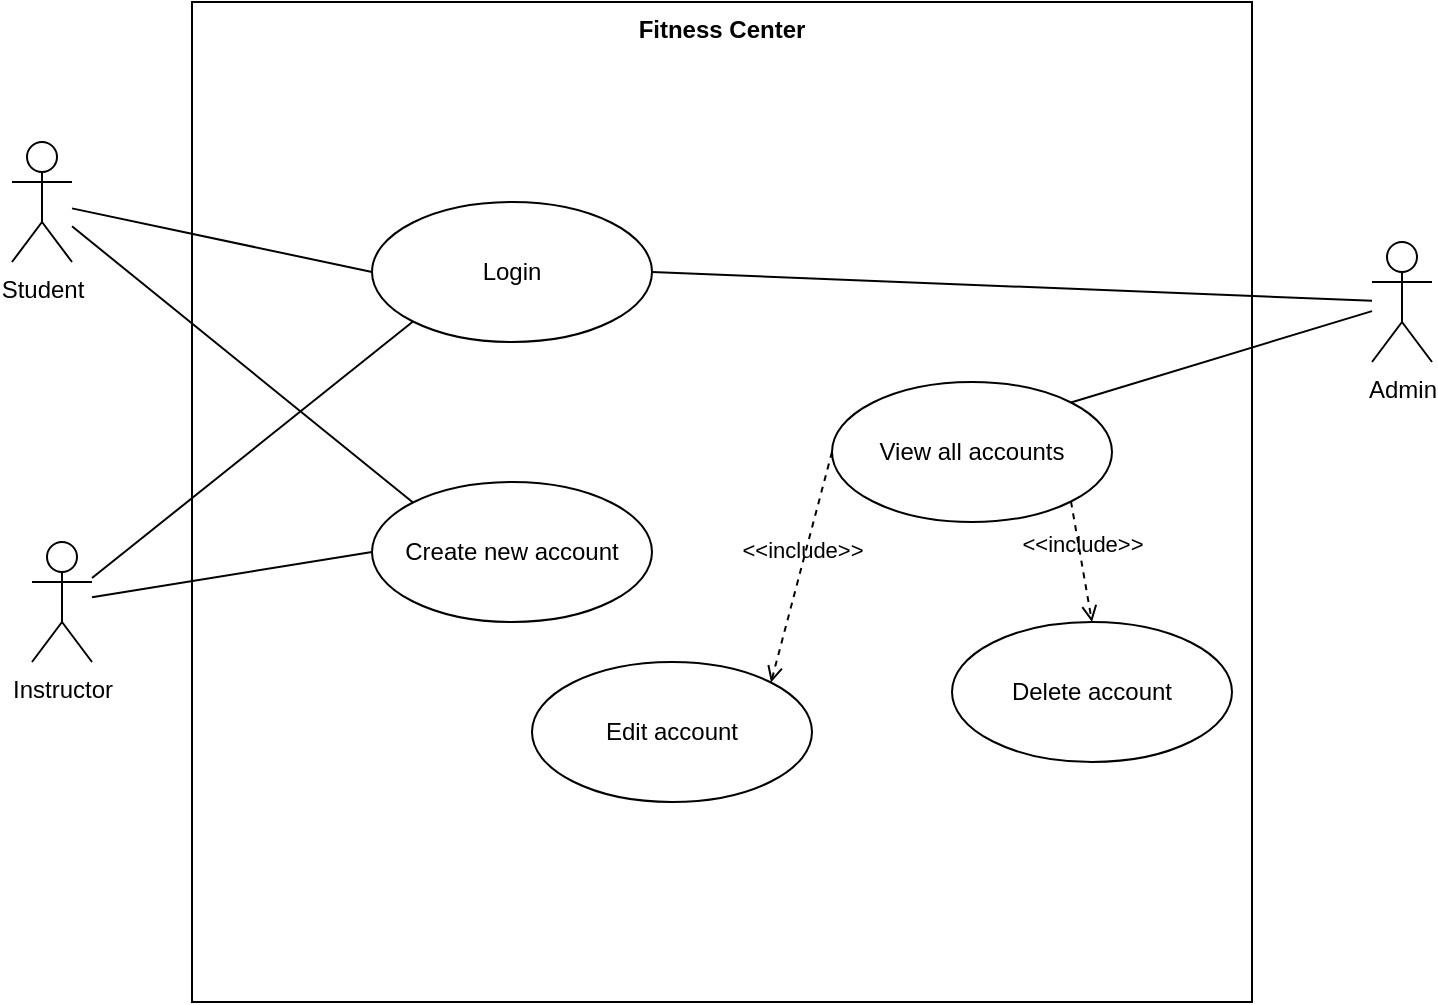 <mxfile version="15.4.3" type="github">
  <diagram id="c0Pue5N_suaAR-4GUEYI" name="Page-1">
    <mxGraphModel dx="1038" dy="579" grid="1" gridSize="10" guides="1" tooltips="1" connect="1" arrows="1" fold="1" page="1" pageScale="1" pageWidth="850" pageHeight="1100" math="0" shadow="0">
      <root>
        <mxCell id="0" />
        <mxCell id="1" parent="0" />
        <mxCell id="qFnuYC6iwy2XqBTxq7xe-1" value="Fitness Center" style="shape=rect;html=1;verticalAlign=top;fontStyle=1;whiteSpace=wrap;align=center;" vertex="1" parent="1">
          <mxGeometry x="160" y="40" width="530" height="500" as="geometry" />
        </mxCell>
        <mxCell id="qFnuYC6iwy2XqBTxq7xe-2" value="Student" style="shape=umlActor;html=1;verticalLabelPosition=bottom;verticalAlign=top;align=center;" vertex="1" parent="1">
          <mxGeometry x="70" y="110" width="30" height="60" as="geometry" />
        </mxCell>
        <mxCell id="qFnuYC6iwy2XqBTxq7xe-3" value="Instructor" style="shape=umlActor;html=1;verticalLabelPosition=bottom;verticalAlign=top;align=center;" vertex="1" parent="1">
          <mxGeometry x="80" y="310" width="30" height="60" as="geometry" />
        </mxCell>
        <mxCell id="qFnuYC6iwy2XqBTxq7xe-6" value="Admin" style="shape=umlActor;html=1;verticalLabelPosition=bottom;verticalAlign=top;align=center;" vertex="1" parent="1">
          <mxGeometry x="750" y="160" width="30" height="60" as="geometry" />
        </mxCell>
        <mxCell id="qFnuYC6iwy2XqBTxq7xe-7" value="Login" style="ellipse;whiteSpace=wrap;html=1;" vertex="1" parent="1">
          <mxGeometry x="250" y="140" width="140" height="70" as="geometry" />
        </mxCell>
        <mxCell id="qFnuYC6iwy2XqBTxq7xe-8" value="Create new account" style="ellipse;whiteSpace=wrap;html=1;" vertex="1" parent="1">
          <mxGeometry x="250" y="280" width="140" height="70" as="geometry" />
        </mxCell>
        <mxCell id="qFnuYC6iwy2XqBTxq7xe-11" value="View all accounts" style="ellipse;whiteSpace=wrap;html=1;" vertex="1" parent="1">
          <mxGeometry x="480" y="230" width="140" height="70" as="geometry" />
        </mxCell>
        <mxCell id="qFnuYC6iwy2XqBTxq7xe-12" value="Edit account" style="ellipse;whiteSpace=wrap;html=1;" vertex="1" parent="1">
          <mxGeometry x="330" y="370" width="140" height="70" as="geometry" />
        </mxCell>
        <mxCell id="qFnuYC6iwy2XqBTxq7xe-14" value="Delete account" style="ellipse;whiteSpace=wrap;html=1;" vertex="1" parent="1">
          <mxGeometry x="540" y="350" width="140" height="70" as="geometry" />
        </mxCell>
        <mxCell id="qFnuYC6iwy2XqBTxq7xe-15" value="" style="edgeStyle=none;html=1;endArrow=none;verticalAlign=bottom;rounded=0;entryX=0;entryY=0.5;entryDx=0;entryDy=0;" edge="1" parent="1" source="qFnuYC6iwy2XqBTxq7xe-2" target="qFnuYC6iwy2XqBTxq7xe-7">
          <mxGeometry width="160" relative="1" as="geometry">
            <mxPoint x="340" y="300" as="sourcePoint" />
            <mxPoint x="500" y="300" as="targetPoint" />
          </mxGeometry>
        </mxCell>
        <mxCell id="qFnuYC6iwy2XqBTxq7xe-16" value="" style="edgeStyle=none;html=1;endArrow=none;verticalAlign=bottom;rounded=0;entryX=0;entryY=0;entryDx=0;entryDy=0;" edge="1" parent="1" source="qFnuYC6iwy2XqBTxq7xe-2" target="qFnuYC6iwy2XqBTxq7xe-8">
          <mxGeometry width="160" relative="1" as="geometry">
            <mxPoint x="340" y="300" as="sourcePoint" />
            <mxPoint x="500" y="300" as="targetPoint" />
          </mxGeometry>
        </mxCell>
        <mxCell id="qFnuYC6iwy2XqBTxq7xe-17" value="" style="edgeStyle=none;html=1;endArrow=none;verticalAlign=bottom;rounded=0;entryX=0;entryY=1;entryDx=0;entryDy=0;" edge="1" parent="1" source="qFnuYC6iwy2XqBTxq7xe-3" target="qFnuYC6iwy2XqBTxq7xe-7">
          <mxGeometry width="160" relative="1" as="geometry">
            <mxPoint x="340" y="300" as="sourcePoint" />
            <mxPoint x="500" y="300" as="targetPoint" />
          </mxGeometry>
        </mxCell>
        <mxCell id="qFnuYC6iwy2XqBTxq7xe-18" value="" style="edgeStyle=none;html=1;endArrow=none;verticalAlign=bottom;rounded=0;entryX=0;entryY=0.5;entryDx=0;entryDy=0;" edge="1" parent="1" source="qFnuYC6iwy2XqBTxq7xe-3" target="qFnuYC6iwy2XqBTxq7xe-8">
          <mxGeometry width="160" relative="1" as="geometry">
            <mxPoint x="340" y="300" as="sourcePoint" />
            <mxPoint x="500" y="300" as="targetPoint" />
          </mxGeometry>
        </mxCell>
        <mxCell id="qFnuYC6iwy2XqBTxq7xe-19" value="" style="edgeStyle=none;html=1;endArrow=none;verticalAlign=bottom;rounded=0;exitX=1;exitY=0.5;exitDx=0;exitDy=0;" edge="1" parent="1" source="qFnuYC6iwy2XqBTxq7xe-7" target="qFnuYC6iwy2XqBTxq7xe-6">
          <mxGeometry width="160" relative="1" as="geometry">
            <mxPoint x="340" y="300" as="sourcePoint" />
            <mxPoint x="500" y="300" as="targetPoint" />
          </mxGeometry>
        </mxCell>
        <mxCell id="qFnuYC6iwy2XqBTxq7xe-20" value="" style="edgeStyle=none;html=1;endArrow=none;verticalAlign=bottom;rounded=0;exitX=1;exitY=0;exitDx=0;exitDy=0;" edge="1" parent="1" source="qFnuYC6iwy2XqBTxq7xe-11" target="qFnuYC6iwy2XqBTxq7xe-6">
          <mxGeometry width="160" relative="1" as="geometry">
            <mxPoint x="340" y="300" as="sourcePoint" />
            <mxPoint x="500" y="300" as="targetPoint" />
          </mxGeometry>
        </mxCell>
        <mxCell id="qFnuYC6iwy2XqBTxq7xe-22" value="&amp;lt;&amp;lt;include&amp;gt;&amp;gt;" style="edgeStyle=none;html=1;endArrow=open;verticalAlign=bottom;dashed=1;labelBackgroundColor=none;rounded=0;entryX=1;entryY=0;entryDx=0;entryDy=0;exitX=0;exitY=0.5;exitDx=0;exitDy=0;" edge="1" parent="1" source="qFnuYC6iwy2XqBTxq7xe-11" target="qFnuYC6iwy2XqBTxq7xe-12">
          <mxGeometry width="160" relative="1" as="geometry">
            <mxPoint x="340" y="300" as="sourcePoint" />
            <mxPoint x="500" y="300" as="targetPoint" />
          </mxGeometry>
        </mxCell>
        <mxCell id="qFnuYC6iwy2XqBTxq7xe-23" value="&amp;lt;&amp;lt;include&amp;gt;&amp;gt;" style="edgeStyle=none;html=1;endArrow=open;verticalAlign=bottom;dashed=1;labelBackgroundColor=none;rounded=0;entryX=0.5;entryY=0;entryDx=0;entryDy=0;exitX=1;exitY=1;exitDx=0;exitDy=0;" edge="1" parent="1" source="qFnuYC6iwy2XqBTxq7xe-11" target="qFnuYC6iwy2XqBTxq7xe-14">
          <mxGeometry width="160" relative="1" as="geometry">
            <mxPoint x="340" y="300" as="sourcePoint" />
            <mxPoint x="500" y="300" as="targetPoint" />
          </mxGeometry>
        </mxCell>
      </root>
    </mxGraphModel>
  </diagram>
</mxfile>
